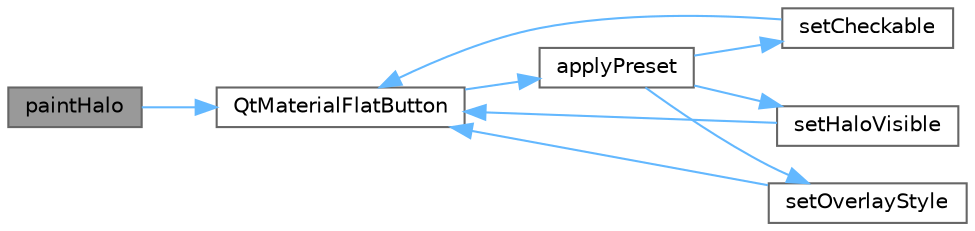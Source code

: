 digraph "paintHalo"
{
 // LATEX_PDF_SIZE
  bgcolor="transparent";
  edge [fontname=Helvetica,fontsize=10,labelfontname=Helvetica,labelfontsize=10];
  node [fontname=Helvetica,fontsize=10,shape=box,height=0.2,width=0.4];
  rankdir="LR";
  Node1 [id="Node000001",label="paintHalo",height=0.2,width=0.4,color="gray40", fillcolor="grey60", style="filled", fontcolor="black",tooltip="绘制光晕"];
  Node1 -> Node2 [id="edge1_Node000001_Node000002",color="steelblue1",style="solid",tooltip=" "];
  Node2 [id="Node000002",label="QtMaterialFlatButton",height=0.2,width=0.4,color="grey40", fillcolor="white", style="filled",URL="$class_qt_material_flat_button.html#a65ea12ca4f16ac2e30c3cf50dce44d02",tooltip="构造函数，初始化扁平按钮"];
  Node2 -> Node3 [id="edge2_Node000002_Node000003",color="steelblue1",style="solid",tooltip=" "];
  Node3 [id="Node000003",label="applyPreset",height=0.2,width=0.4,color="grey40", fillcolor="white", style="filled",URL="$class_qt_material_flat_button.html#a16a0579d86840d107b4e4a2f80261ba1",tooltip="应用预设样式"];
  Node3 -> Node4 [id="edge3_Node000003_Node000004",color="steelblue1",style="solid",tooltip=" "];
  Node4 [id="Node000004",label="setCheckable",height=0.2,width=0.4,color="grey40", fillcolor="white", style="filled",URL="$class_qt_material_flat_button.html#a409fc91669595864490584b1a8b8c107",tooltip="设置是否可选中"];
  Node4 -> Node2 [id="edge4_Node000004_Node000002",color="steelblue1",style="solid",tooltip=" "];
  Node3 -> Node5 [id="edge5_Node000003_Node000005",color="steelblue1",style="solid",tooltip=" "];
  Node5 [id="Node000005",label="setHaloVisible",height=0.2,width=0.4,color="grey40", fillcolor="white", style="filled",URL="$class_qt_material_flat_button.html#a99f4eca549b112a5bf5385c01ffdae6a",tooltip="设置光晕是否可见"];
  Node5 -> Node2 [id="edge6_Node000005_Node000002",color="steelblue1",style="solid",tooltip=" "];
  Node3 -> Node6 [id="edge7_Node000003_Node000006",color="steelblue1",style="solid",tooltip=" "];
  Node6 [id="Node000006",label="setOverlayStyle",height=0.2,width=0.4,color="grey40", fillcolor="white", style="filled",URL="$class_qt_material_flat_button.html#a0daf5cb2646fc6572dc5afa17b9a4e8d",tooltip="设置覆盖层样式"];
  Node6 -> Node2 [id="edge8_Node000006_Node000002",color="steelblue1",style="solid",tooltip=" "];
}

